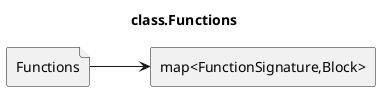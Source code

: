 @startuml
left to right direction
title class.Functions

file Functions
rectangle "map<FunctionSignature,Block>" as map

Functions-->map
@enduml
